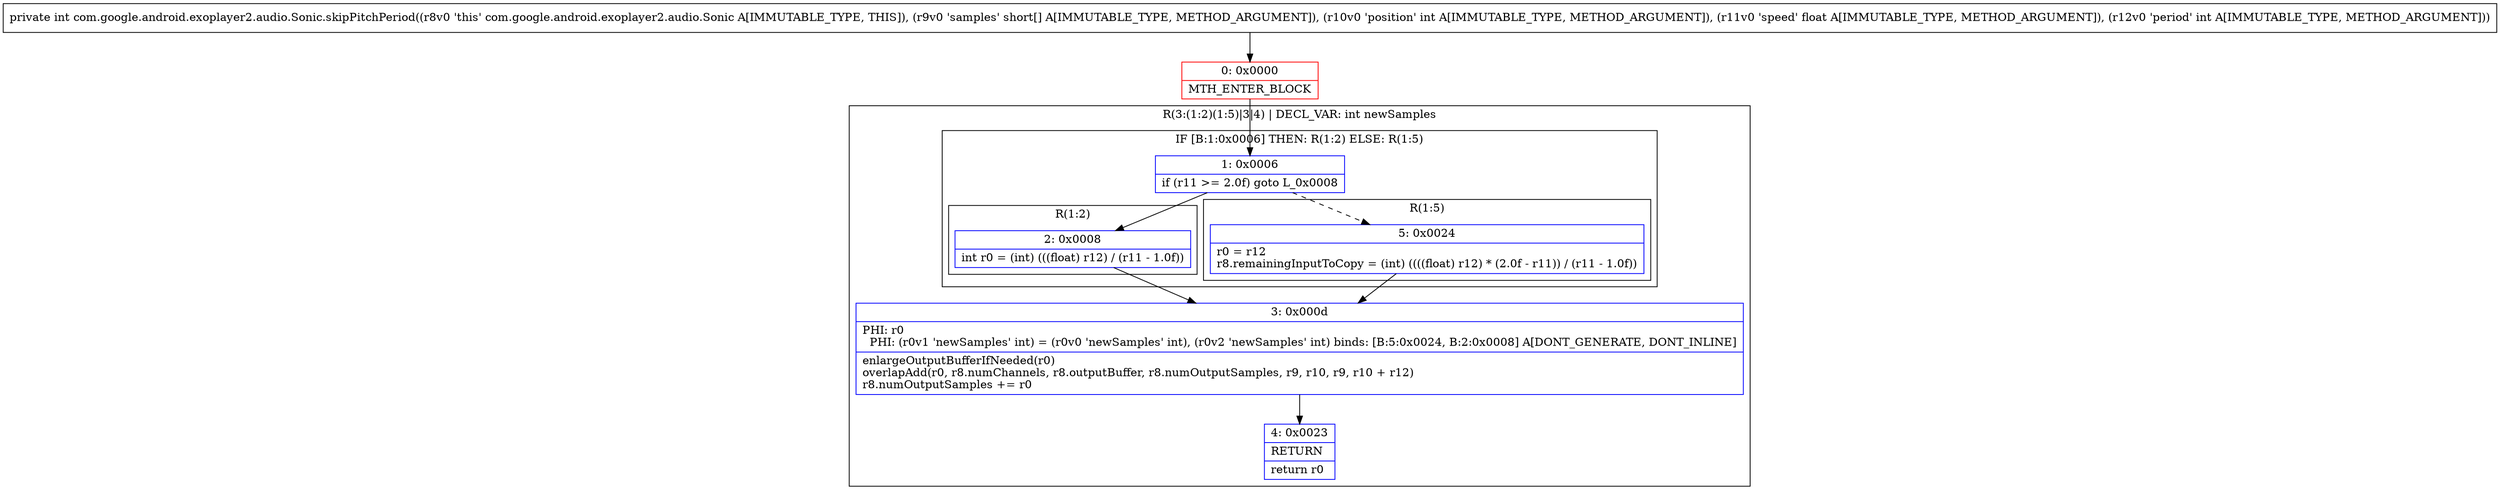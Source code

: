 digraph "CFG forcom.google.android.exoplayer2.audio.Sonic.skipPitchPeriod([SIFI)I" {
subgraph cluster_Region_513005050 {
label = "R(3:(1:2)(1:5)|3|4) | DECL_VAR: int newSamples\l";
node [shape=record,color=blue];
subgraph cluster_IfRegion_1432777782 {
label = "IF [B:1:0x0006] THEN: R(1:2) ELSE: R(1:5)";
node [shape=record,color=blue];
Node_1 [shape=record,label="{1\:\ 0x0006|if (r11 \>= 2.0f) goto L_0x0008\l}"];
subgraph cluster_Region_511907818 {
label = "R(1:2)";
node [shape=record,color=blue];
Node_2 [shape=record,label="{2\:\ 0x0008|int r0 = (int) (((float) r12) \/ (r11 \- 1.0f))\l}"];
}
subgraph cluster_Region_1226945415 {
label = "R(1:5)";
node [shape=record,color=blue];
Node_5 [shape=record,label="{5\:\ 0x0024|r0 = r12\lr8.remainingInputToCopy = (int) ((((float) r12) * (2.0f \- r11)) \/ (r11 \- 1.0f))\l}"];
}
}
Node_3 [shape=record,label="{3\:\ 0x000d|PHI: r0 \l  PHI: (r0v1 'newSamples' int) = (r0v0 'newSamples' int), (r0v2 'newSamples' int) binds: [B:5:0x0024, B:2:0x0008] A[DONT_GENERATE, DONT_INLINE]\l|enlargeOutputBufferIfNeeded(r0)\loverlapAdd(r0, r8.numChannels, r8.outputBuffer, r8.numOutputSamples, r9, r10, r9, r10 + r12)\lr8.numOutputSamples += r0\l}"];
Node_4 [shape=record,label="{4\:\ 0x0023|RETURN\l|return r0\l}"];
}
Node_0 [shape=record,color=red,label="{0\:\ 0x0000|MTH_ENTER_BLOCK\l}"];
MethodNode[shape=record,label="{private int com.google.android.exoplayer2.audio.Sonic.skipPitchPeriod((r8v0 'this' com.google.android.exoplayer2.audio.Sonic A[IMMUTABLE_TYPE, THIS]), (r9v0 'samples' short[] A[IMMUTABLE_TYPE, METHOD_ARGUMENT]), (r10v0 'position' int A[IMMUTABLE_TYPE, METHOD_ARGUMENT]), (r11v0 'speed' float A[IMMUTABLE_TYPE, METHOD_ARGUMENT]), (r12v0 'period' int A[IMMUTABLE_TYPE, METHOD_ARGUMENT])) }"];
MethodNode -> Node_0;
Node_1 -> Node_2;
Node_1 -> Node_5[style=dashed];
Node_2 -> Node_3;
Node_5 -> Node_3;
Node_3 -> Node_4;
Node_0 -> Node_1;
}

